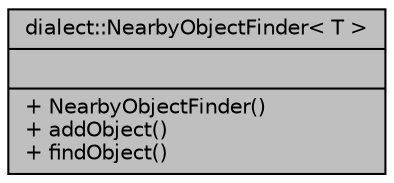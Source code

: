 digraph "dialect::NearbyObjectFinder&lt; T &gt;"
{
  edge [fontname="Helvetica",fontsize="10",labelfontname="Helvetica",labelfontsize="10"];
  node [fontname="Helvetica",fontsize="10",shape=record];
  Node1 [label="{dialect::NearbyObjectFinder\< T \>\n||+ NearbyObjectFinder()\l+ addObject()\l+ findObject()\l}",height=0.2,width=0.4,color="black", fillcolor="grey75", style="filled", fontcolor="black"];
}
